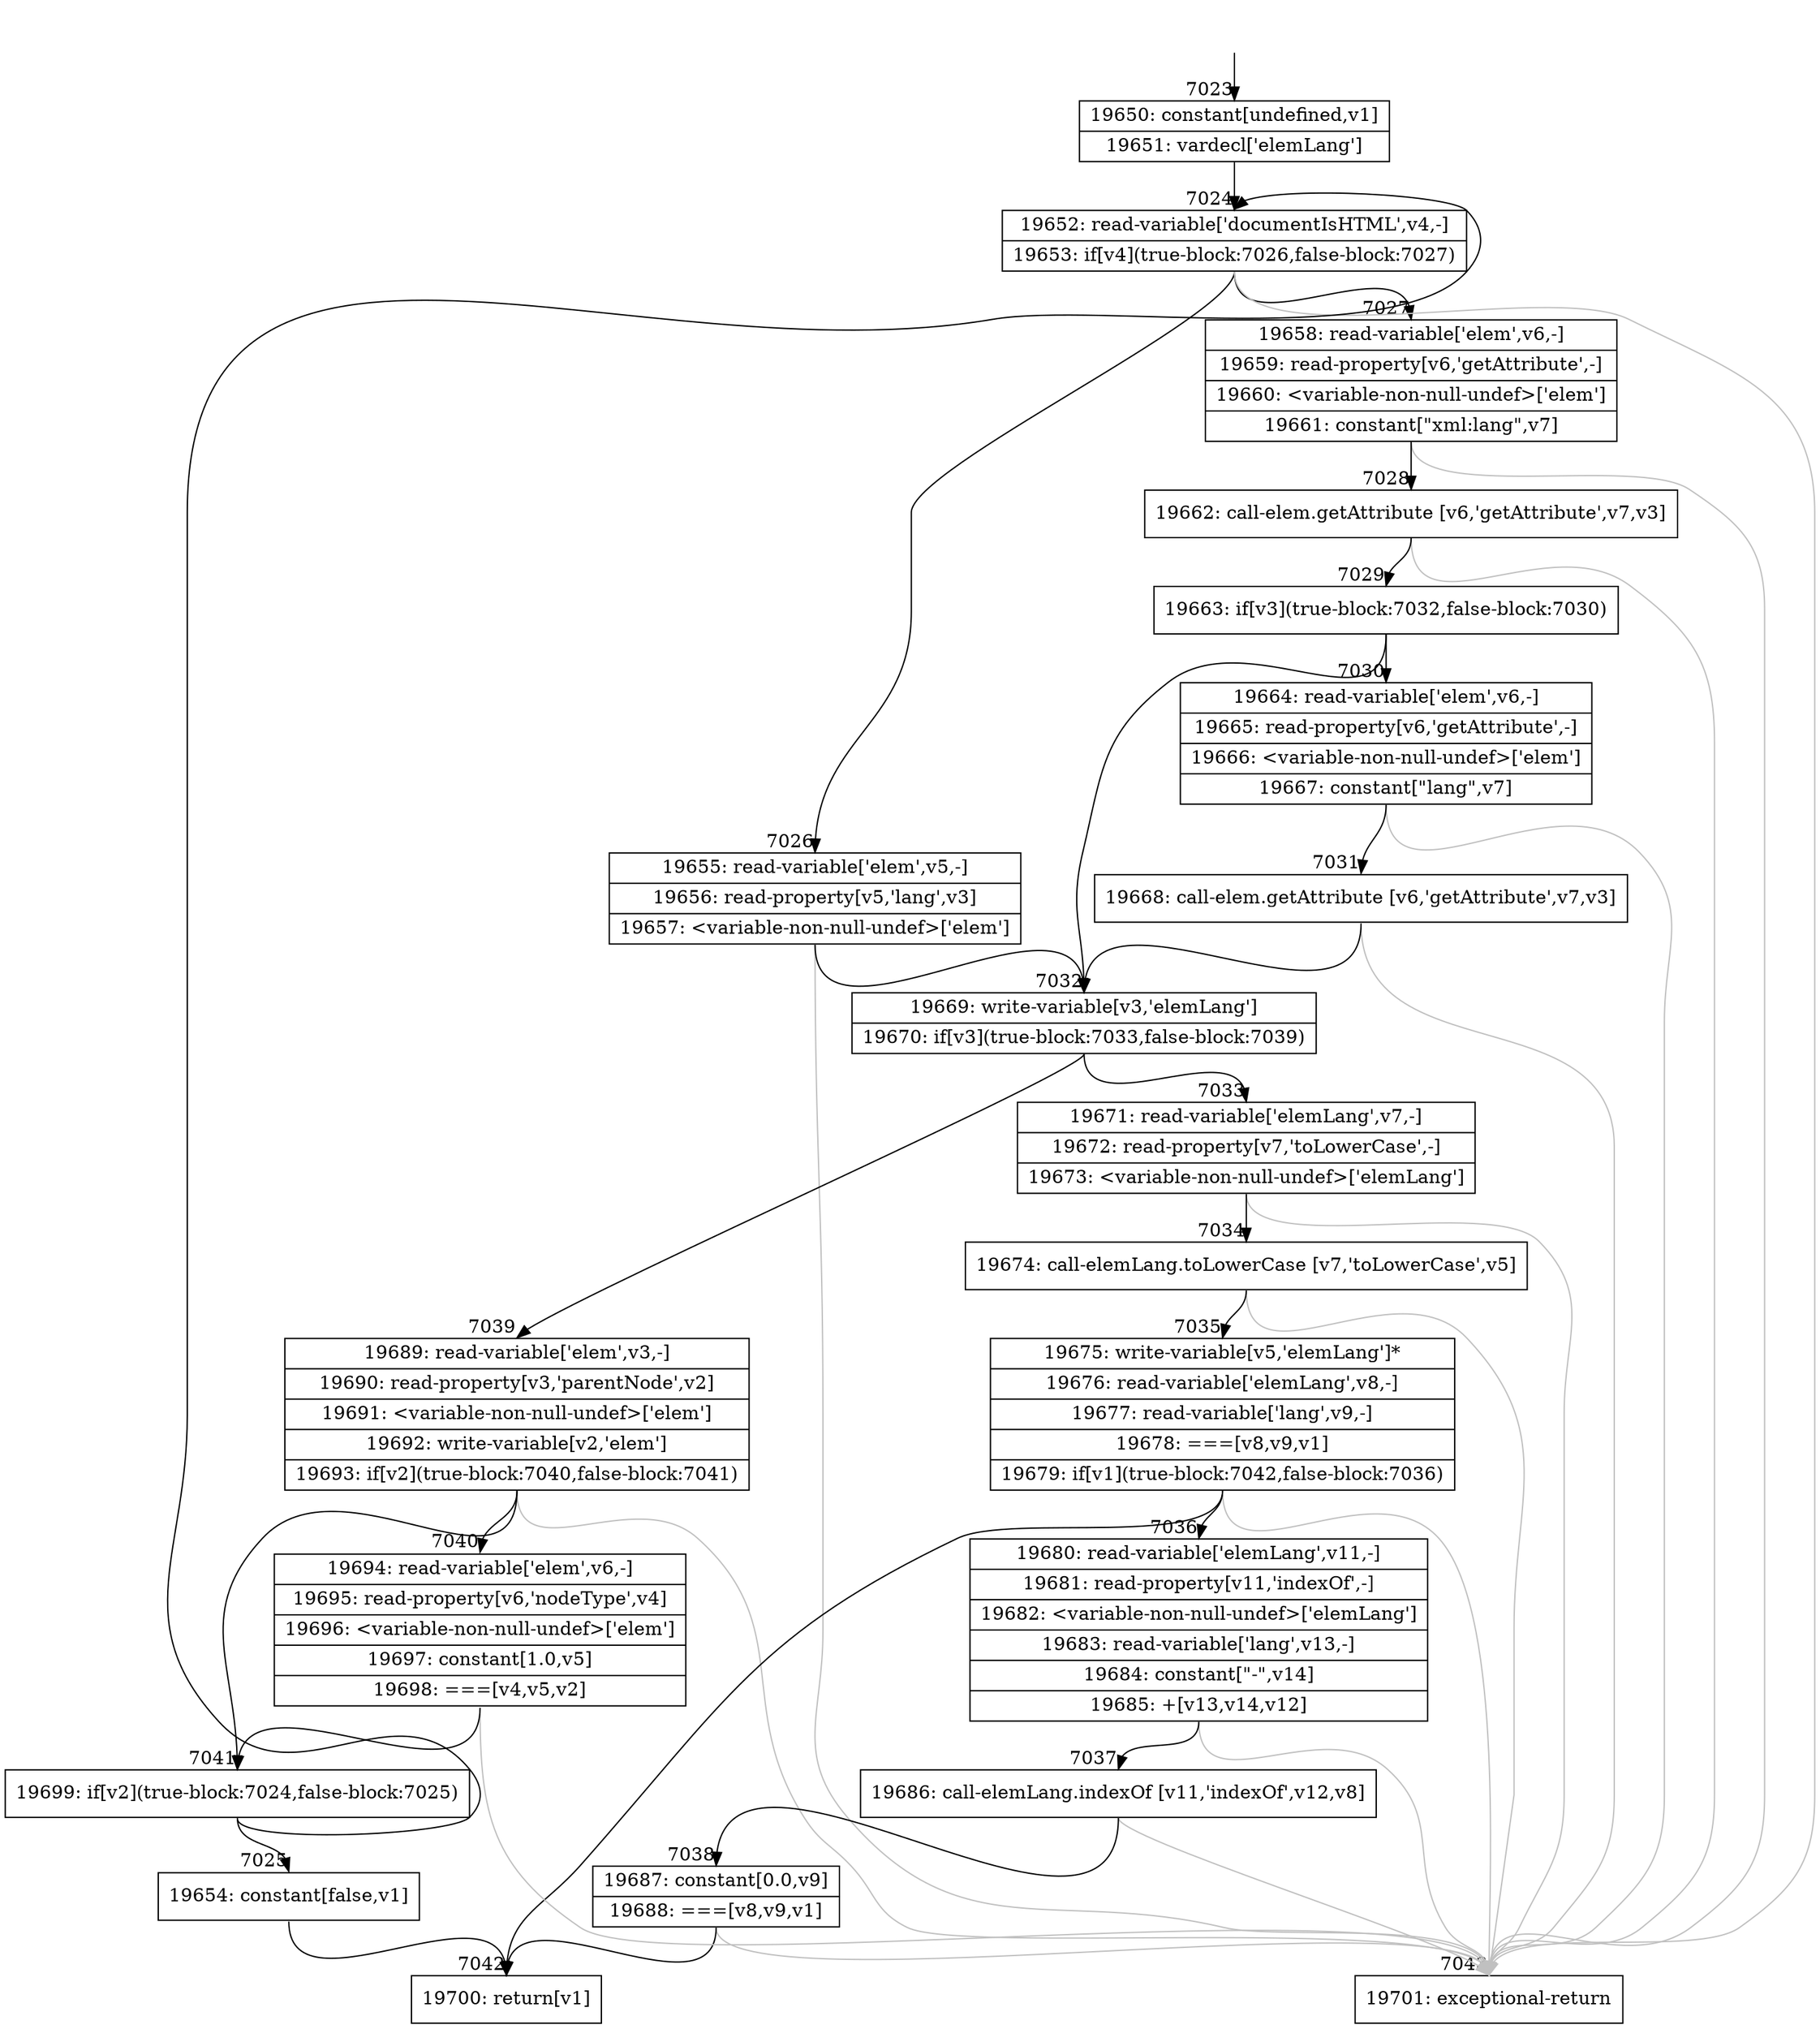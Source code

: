 digraph {
rankdir="TD"
BB_entry539[shape=none,label=""];
BB_entry539 -> BB7023 [tailport=s, headport=n, headlabel="    7023"]
BB7023 [shape=record label="{19650: constant[undefined,v1]|19651: vardecl['elemLang']}" ] 
BB7023 -> BB7024 [tailport=s, headport=n, headlabel="      7024"]
BB7024 [shape=record label="{19652: read-variable['documentIsHTML',v4,-]|19653: if[v4](true-block:7026,false-block:7027)}" ] 
BB7024 -> BB7026 [tailport=s, headport=n, headlabel="      7026"]
BB7024 -> BB7027 [tailport=s, headport=n, headlabel="      7027"]
BB7024 -> BB7043 [tailport=s, headport=n, color=gray, headlabel="      7043"]
BB7025 [shape=record label="{19654: constant[false,v1]}" ] 
BB7025 -> BB7042 [tailport=s, headport=n, headlabel="      7042"]
BB7026 [shape=record label="{19655: read-variable['elem',v5,-]|19656: read-property[v5,'lang',v3]|19657: \<variable-non-null-undef\>['elem']}" ] 
BB7026 -> BB7032 [tailport=s, headport=n, headlabel="      7032"]
BB7026 -> BB7043 [tailport=s, headport=n, color=gray]
BB7027 [shape=record label="{19658: read-variable['elem',v6,-]|19659: read-property[v6,'getAttribute',-]|19660: \<variable-non-null-undef\>['elem']|19661: constant[\"xml:lang\",v7]}" ] 
BB7027 -> BB7028 [tailport=s, headport=n, headlabel="      7028"]
BB7027 -> BB7043 [tailport=s, headport=n, color=gray]
BB7028 [shape=record label="{19662: call-elem.getAttribute [v6,'getAttribute',v7,v3]}" ] 
BB7028 -> BB7029 [tailport=s, headport=n, headlabel="      7029"]
BB7028 -> BB7043 [tailport=s, headport=n, color=gray]
BB7029 [shape=record label="{19663: if[v3](true-block:7032,false-block:7030)}" ] 
BB7029 -> BB7032 [tailport=s, headport=n]
BB7029 -> BB7030 [tailport=s, headport=n, headlabel="      7030"]
BB7030 [shape=record label="{19664: read-variable['elem',v6,-]|19665: read-property[v6,'getAttribute',-]|19666: \<variable-non-null-undef\>['elem']|19667: constant[\"lang\",v7]}" ] 
BB7030 -> BB7031 [tailport=s, headport=n, headlabel="      7031"]
BB7030 -> BB7043 [tailport=s, headport=n, color=gray]
BB7031 [shape=record label="{19668: call-elem.getAttribute [v6,'getAttribute',v7,v3]}" ] 
BB7031 -> BB7032 [tailport=s, headport=n]
BB7031 -> BB7043 [tailport=s, headport=n, color=gray]
BB7032 [shape=record label="{19669: write-variable[v3,'elemLang']|19670: if[v3](true-block:7033,false-block:7039)}" ] 
BB7032 -> BB7033 [tailport=s, headport=n, headlabel="      7033"]
BB7032 -> BB7039 [tailport=s, headport=n, headlabel="      7039"]
BB7033 [shape=record label="{19671: read-variable['elemLang',v7,-]|19672: read-property[v7,'toLowerCase',-]|19673: \<variable-non-null-undef\>['elemLang']}" ] 
BB7033 -> BB7034 [tailport=s, headport=n, headlabel="      7034"]
BB7033 -> BB7043 [tailport=s, headport=n, color=gray]
BB7034 [shape=record label="{19674: call-elemLang.toLowerCase [v7,'toLowerCase',v5]}" ] 
BB7034 -> BB7035 [tailport=s, headport=n, headlabel="      7035"]
BB7034 -> BB7043 [tailport=s, headport=n, color=gray]
BB7035 [shape=record label="{19675: write-variable[v5,'elemLang']*|19676: read-variable['elemLang',v8,-]|19677: read-variable['lang',v9,-]|19678: ===[v8,v9,v1]|19679: if[v1](true-block:7042,false-block:7036)}" ] 
BB7035 -> BB7042 [tailport=s, headport=n]
BB7035 -> BB7036 [tailport=s, headport=n, headlabel="      7036"]
BB7035 -> BB7043 [tailport=s, headport=n, color=gray]
BB7036 [shape=record label="{19680: read-variable['elemLang',v11,-]|19681: read-property[v11,'indexOf',-]|19682: \<variable-non-null-undef\>['elemLang']|19683: read-variable['lang',v13,-]|19684: constant[\"-\",v14]|19685: +[v13,v14,v12]}" ] 
BB7036 -> BB7037 [tailport=s, headport=n, headlabel="      7037"]
BB7036 -> BB7043 [tailport=s, headport=n, color=gray]
BB7037 [shape=record label="{19686: call-elemLang.indexOf [v11,'indexOf',v12,v8]}" ] 
BB7037 -> BB7038 [tailport=s, headport=n, headlabel="      7038"]
BB7037 -> BB7043 [tailport=s, headport=n, color=gray]
BB7038 [shape=record label="{19687: constant[0.0,v9]|19688: ===[v8,v9,v1]}" ] 
BB7038 -> BB7042 [tailport=s, headport=n]
BB7038 -> BB7043 [tailport=s, headport=n, color=gray]
BB7039 [shape=record label="{19689: read-variable['elem',v3,-]|19690: read-property[v3,'parentNode',v2]|19691: \<variable-non-null-undef\>['elem']|19692: write-variable[v2,'elem']|19693: if[v2](true-block:7040,false-block:7041)}" ] 
BB7039 -> BB7041 [tailport=s, headport=n, headlabel="      7041"]
BB7039 -> BB7040 [tailport=s, headport=n, headlabel="      7040"]
BB7039 -> BB7043 [tailport=s, headport=n, color=gray]
BB7040 [shape=record label="{19694: read-variable['elem',v6,-]|19695: read-property[v6,'nodeType',v4]|19696: \<variable-non-null-undef\>['elem']|19697: constant[1.0,v5]|19698: ===[v4,v5,v2]}" ] 
BB7040 -> BB7041 [tailport=s, headport=n]
BB7040 -> BB7043 [tailport=s, headport=n, color=gray]
BB7041 [shape=record label="{19699: if[v2](true-block:7024,false-block:7025)}" ] 
BB7041 -> BB7024 [tailport=s, headport=n]
BB7041 -> BB7025 [tailport=s, headport=n, headlabel="      7025"]
BB7042 [shape=record label="{19700: return[v1]}" ] 
BB7043 [shape=record label="{19701: exceptional-return}" ] 
//#$~ 5571
}
